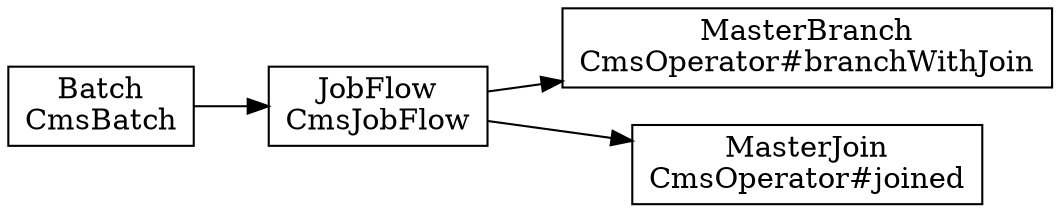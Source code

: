 digraph {
    rankdir = LR;
    "5808409f-2ca1-49f9-86a6-a44c33e8cace" [shape=box, label="Batch\nCmsBatch"];
    "798022bc-1445-4773-b32d-5e31753a149e" [shape=box, label="JobFlow\nCmsJobFlow"];
    "40c8d8c5-7da6-43e2-aa8d-3e22fe728239" [shape=box, label="MasterBranch\nCmsOperator#branchWithJoin"];
    "798022bc-1445-4773-b32d-5e31753a149e" -> "40c8d8c5-7da6-43e2-aa8d-3e22fe728239";
    "6a66ecd0-f924-4834-b146-326ef107d9db" [shape=box, label="MasterJoin\nCmsOperator#joined"];
    "798022bc-1445-4773-b32d-5e31753a149e" -> "6a66ecd0-f924-4834-b146-326ef107d9db";
    "5808409f-2ca1-49f9-86a6-a44c33e8cace" -> "798022bc-1445-4773-b32d-5e31753a149e";
}
